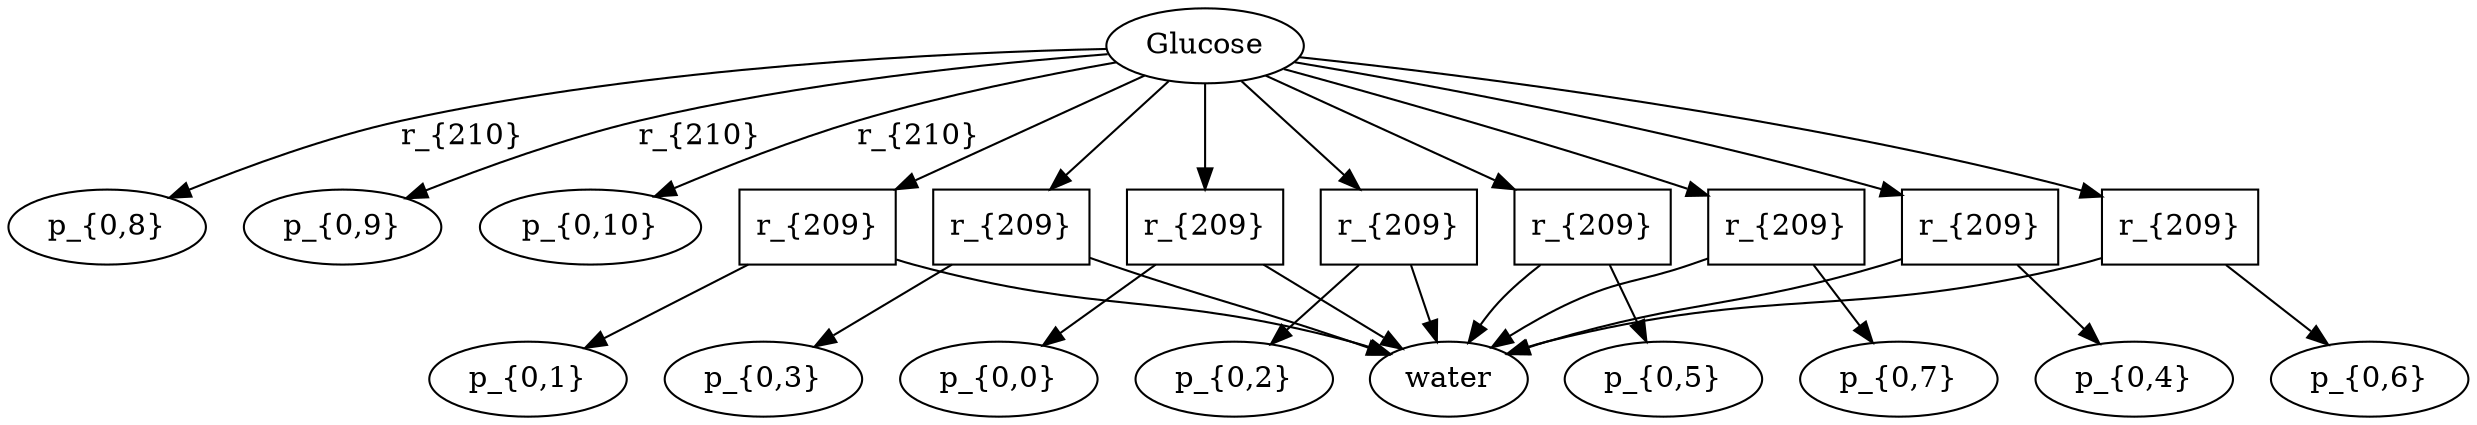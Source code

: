 digraph g {

// id = 0, graphName = Glucose
"0-0" [ shape=ellipse label="Glucose" image="out/000_g_0_11311100.svg" ];
// id = 1, graphName = water
"1-0" [ shape=ellipse label="water" image="out/001_g_1_11311100.svg" ];
// id = 2, graphName = p_{0,0}
"2-0" [ shape=ellipse label="p_{0,0}" image="out/003_g_3_11311100.svg" ];
// id = 4, graphName = p_{0,1}
"4-0" [ shape=ellipse label="p_{0,1}" image="out/004_g_4_11311100.svg" ];
// id = 6, graphName = p_{0,2}
"6-0" [ shape=ellipse label="p_{0,2}" image="out/005_g_6_11311100.svg" ];
// id = 8, graphName = p_{0,3}
"8-0" [ shape=ellipse label="p_{0,3}" image="out/006_g_8_11311100.svg" ];
// id = 10, graphName = p_{0,4}
"10-0" [ shape=ellipse label="p_{0,4}" image="out/007_g_10_11311100.svg" ];
// id = 12, graphName = p_{0,5}
"12-0" [ shape=ellipse label="p_{0,5}" image="out/008_g_12_11311100.svg" ];
// id = 14, graphName = p_{0,6}
"14-0" [ shape=ellipse label="p_{0,6}" image="out/009_g_14_11311100.svg" ];
// id = 16, graphName = p_{0,7}
"16-0" [ shape=ellipse label="p_{0,7}" image="out/010_g_16_11311100.svg" ];
// id = 18, graphName = p_{0,8}
"18-0" [ shape=ellipse label="p_{0,8}" image="out/011_g_18_11311100.svg" ];
// id = 20, graphName = p_{0,9}
"20-0" [ shape=ellipse label="p_{0,9}" image="out/012_g_19_11311100.svg" ];
// id = 22, graphName = p_{0,10}
"22-0" [ shape=ellipse label="p_{0,10}" image="out/013_g_20_11311100.svg" ];
// id = 3{ 'Glucose' }, 'Alkene Addition Elimination, O, H', { 'water' 'p_{0,0}' }
"3-0" [ shape=box label="r_{209}" ];
// id = 5{ 'Glucose' }, 'Alkene Addition Elimination, O, H', { 'water' 'p_{0,1}' }
"5-0" [ shape=box label="r_{209}" ];
// id = 7{ 'Glucose' }, 'Alkene Addition Elimination, O, H', { 'water' 'p_{0,2}' }
"7-0" [ shape=box label="r_{209}" ];
// id = 9{ 'Glucose' }, 'Alkene Addition Elimination, O, H', { 'water' 'p_{0,3}' }
"9-0" [ shape=box label="r_{209}" ];
// id = 11{ 'Glucose' }, 'Alkene Addition Elimination, O, H', { 'water' 'p_{0,4}' }
"11-0" [ shape=box label="r_{209}" ];
// id = 13{ 'Glucose' }, 'Alkene Addition Elimination, O, H', { 'water' 'p_{0,5}' }
"13-0" [ shape=box label="r_{209}" ];
// id = 15{ 'Glucose' }, 'Alkene Addition Elimination, O, H', { 'water' 'p_{0,6}' }
"15-0" [ shape=box label="r_{209}" ];
// id = 17{ 'Glucose' }, 'Alkene Addition Elimination, O, H', { 'water' 'p_{0,7}' }
"17-0" [ shape=box label="r_{209}" ];
// id = 3{ 'Glucose' }, 'Alkene Addition Elimination, O, H', { 'water' 'p_{0,0}' }
"0-0" -> "3-0" [ ];
"3-0" -> "1-0" [ ];
"3-0" -> "2-0" [ ];
// id = 5{ 'Glucose' }, 'Alkene Addition Elimination, O, H', { 'water' 'p_{0,1}' }
"0-0" -> "5-0" [ ];
"5-0" -> "1-0" [ ];
"5-0" -> "4-0" [ ];
// id = 7{ 'Glucose' }, 'Alkene Addition Elimination, O, H', { 'water' 'p_{0,2}' }
"0-0" -> "7-0" [ ];
"7-0" -> "1-0" [ ];
"7-0" -> "6-0" [ ];
// id = 9{ 'Glucose' }, 'Alkene Addition Elimination, O, H', { 'water' 'p_{0,3}' }
"0-0" -> "9-0" [ ];
"9-0" -> "1-0" [ ];
"9-0" -> "8-0" [ ];
// id = 11{ 'Glucose' }, 'Alkene Addition Elimination, O, H', { 'water' 'p_{0,4}' }
"0-0" -> "11-0" [ ];
"11-0" -> "1-0" [ ];
"11-0" -> "10-0" [ ];
// id = 13{ 'Glucose' }, 'Alkene Addition Elimination, O, H', { 'water' 'p_{0,5}' }
"0-0" -> "13-0" [ ];
"13-0" -> "1-0" [ ];
"13-0" -> "12-0" [ ];
// id = 15{ 'Glucose' }, 'Alkene Addition Elimination, O, H', { 'water' 'p_{0,6}' }
"0-0" -> "15-0" [ ];
"15-0" -> "1-0" [ ];
"15-0" -> "14-0" [ ];
// id = 17{ 'Glucose' }, 'Alkene Addition Elimination, O, H', { 'water' 'p_{0,7}' }
"0-0" -> "17-0" [ ];
"17-0" -> "1-0" [ ];
"17-0" -> "16-0" [ ];
// id = 19{ 'Glucose' }, 'Alkene Addition Elimination, O, C', { 'p_{0,8}' }
"0-0" -> "18-0" [ label="r_{210}" ];
// id = 21{ 'Glucose' }, 'Alkene Addition Elimination, O, C', { 'p_{0,9}' }
"0-0" -> "20-0" [ label="r_{210}" ];
// id = 23{ 'Glucose' }, 'Alkene Addition Elimination, O, C', { 'p_{0,10}' }
"0-0" -> "22-0" [ label="r_{210}" ];
}
